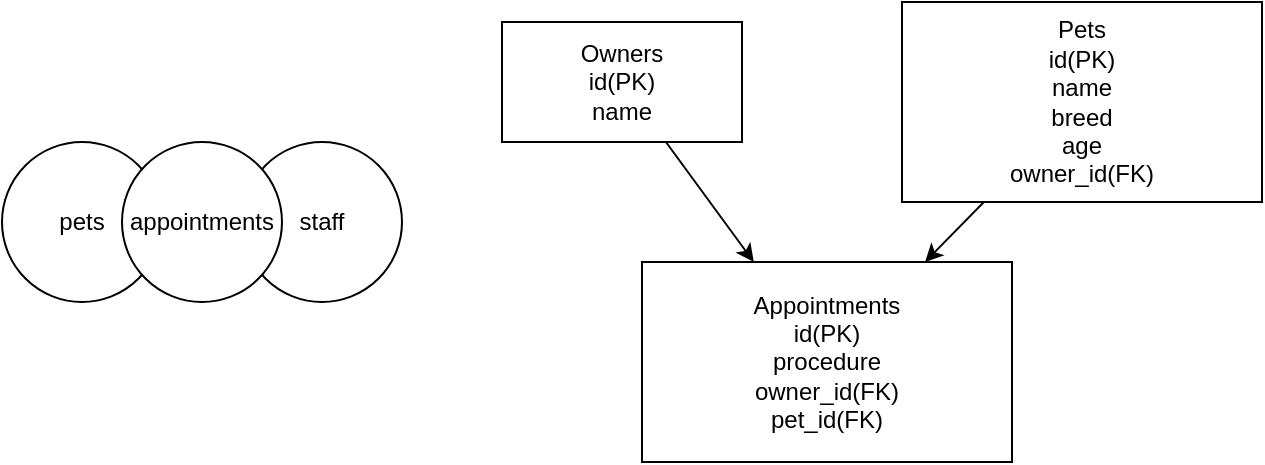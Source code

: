 <mxfile>
    <diagram id="kPP9_75J-6GuxhfSsJ5T" name="Page-1">
        <mxGraphModel dx="535" dy="325" grid="1" gridSize="10" guides="1" tooltips="1" connect="1" arrows="1" fold="1" page="1" pageScale="1" pageWidth="850" pageHeight="1100" math="0" shadow="0">
            <root>
                <mxCell id="0"/>
                <mxCell id="1" parent="0"/>
                <mxCell id="2" value="pets" style="ellipse;whiteSpace=wrap;html=1;" parent="1" vertex="1">
                    <mxGeometry x="80" y="120" width="80" height="80" as="geometry"/>
                </mxCell>
                <mxCell id="3" value="staff" style="ellipse;whiteSpace=wrap;html=1;" parent="1" vertex="1">
                    <mxGeometry x="200" y="120" width="80" height="80" as="geometry"/>
                </mxCell>
                <mxCell id="4" value="appointments" style="ellipse;whiteSpace=wrap;html=1;" parent="1" vertex="1">
                    <mxGeometry x="140" y="120" width="80" height="80" as="geometry"/>
                </mxCell>
                <mxCell id="9" style="edgeStyle=none;html=1;" edge="1" parent="1" source="5" target="7">
                    <mxGeometry relative="1" as="geometry"/>
                </mxCell>
                <mxCell id="5" value="Pets&lt;br&gt;id(PK)&lt;br&gt;name&lt;br&gt;breed&lt;br&gt;age&lt;br&gt;owner_id(FK)" style="whiteSpace=wrap;html=1;" vertex="1" parent="1">
                    <mxGeometry x="530" y="50" width="180" height="100" as="geometry"/>
                </mxCell>
                <mxCell id="8" style="edgeStyle=none;html=1;" edge="1" parent="1" source="6" target="7">
                    <mxGeometry relative="1" as="geometry"/>
                </mxCell>
                <mxCell id="6" value="Owners&lt;br&gt;id(PK)&lt;br&gt;name" style="whiteSpace=wrap;html=1;" vertex="1" parent="1">
                    <mxGeometry x="330" y="60" width="120" height="60" as="geometry"/>
                </mxCell>
                <mxCell id="7" value="Appointments&lt;br&gt;id(PK)&lt;br&gt;procedure&lt;br&gt;owner_id(FK)&lt;br&gt;pet_id(FK)" style="whiteSpace=wrap;html=1;" vertex="1" parent="1">
                    <mxGeometry x="400" y="180" width="185" height="100" as="geometry"/>
                </mxCell>
            </root>
        </mxGraphModel>
    </diagram>
</mxfile>